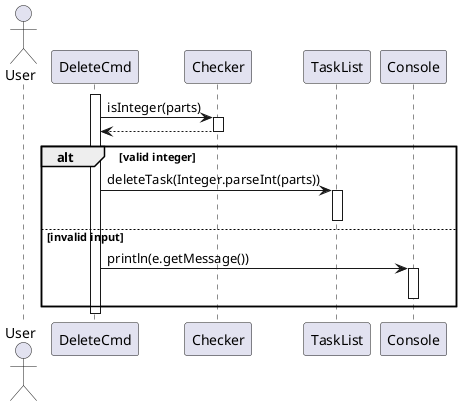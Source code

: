 @startuml
'https://plantuml.com/sequence-diagram

actor User
activate DeleteCmd

DeleteCmd -> Checker : isInteger(parts)
activate Checker
Checker --> DeleteCmd
deactivate Checker

alt valid integer
    DeleteCmd -> TaskList : deleteTask(Integer.parseInt(parts))
    activate TaskList
    deactivate TaskList
else invalid input
    DeleteCmd -> Console : println(e.getMessage())
    activate Console
    deactivate Console
end

deactivate DeleteCmd
@enduml